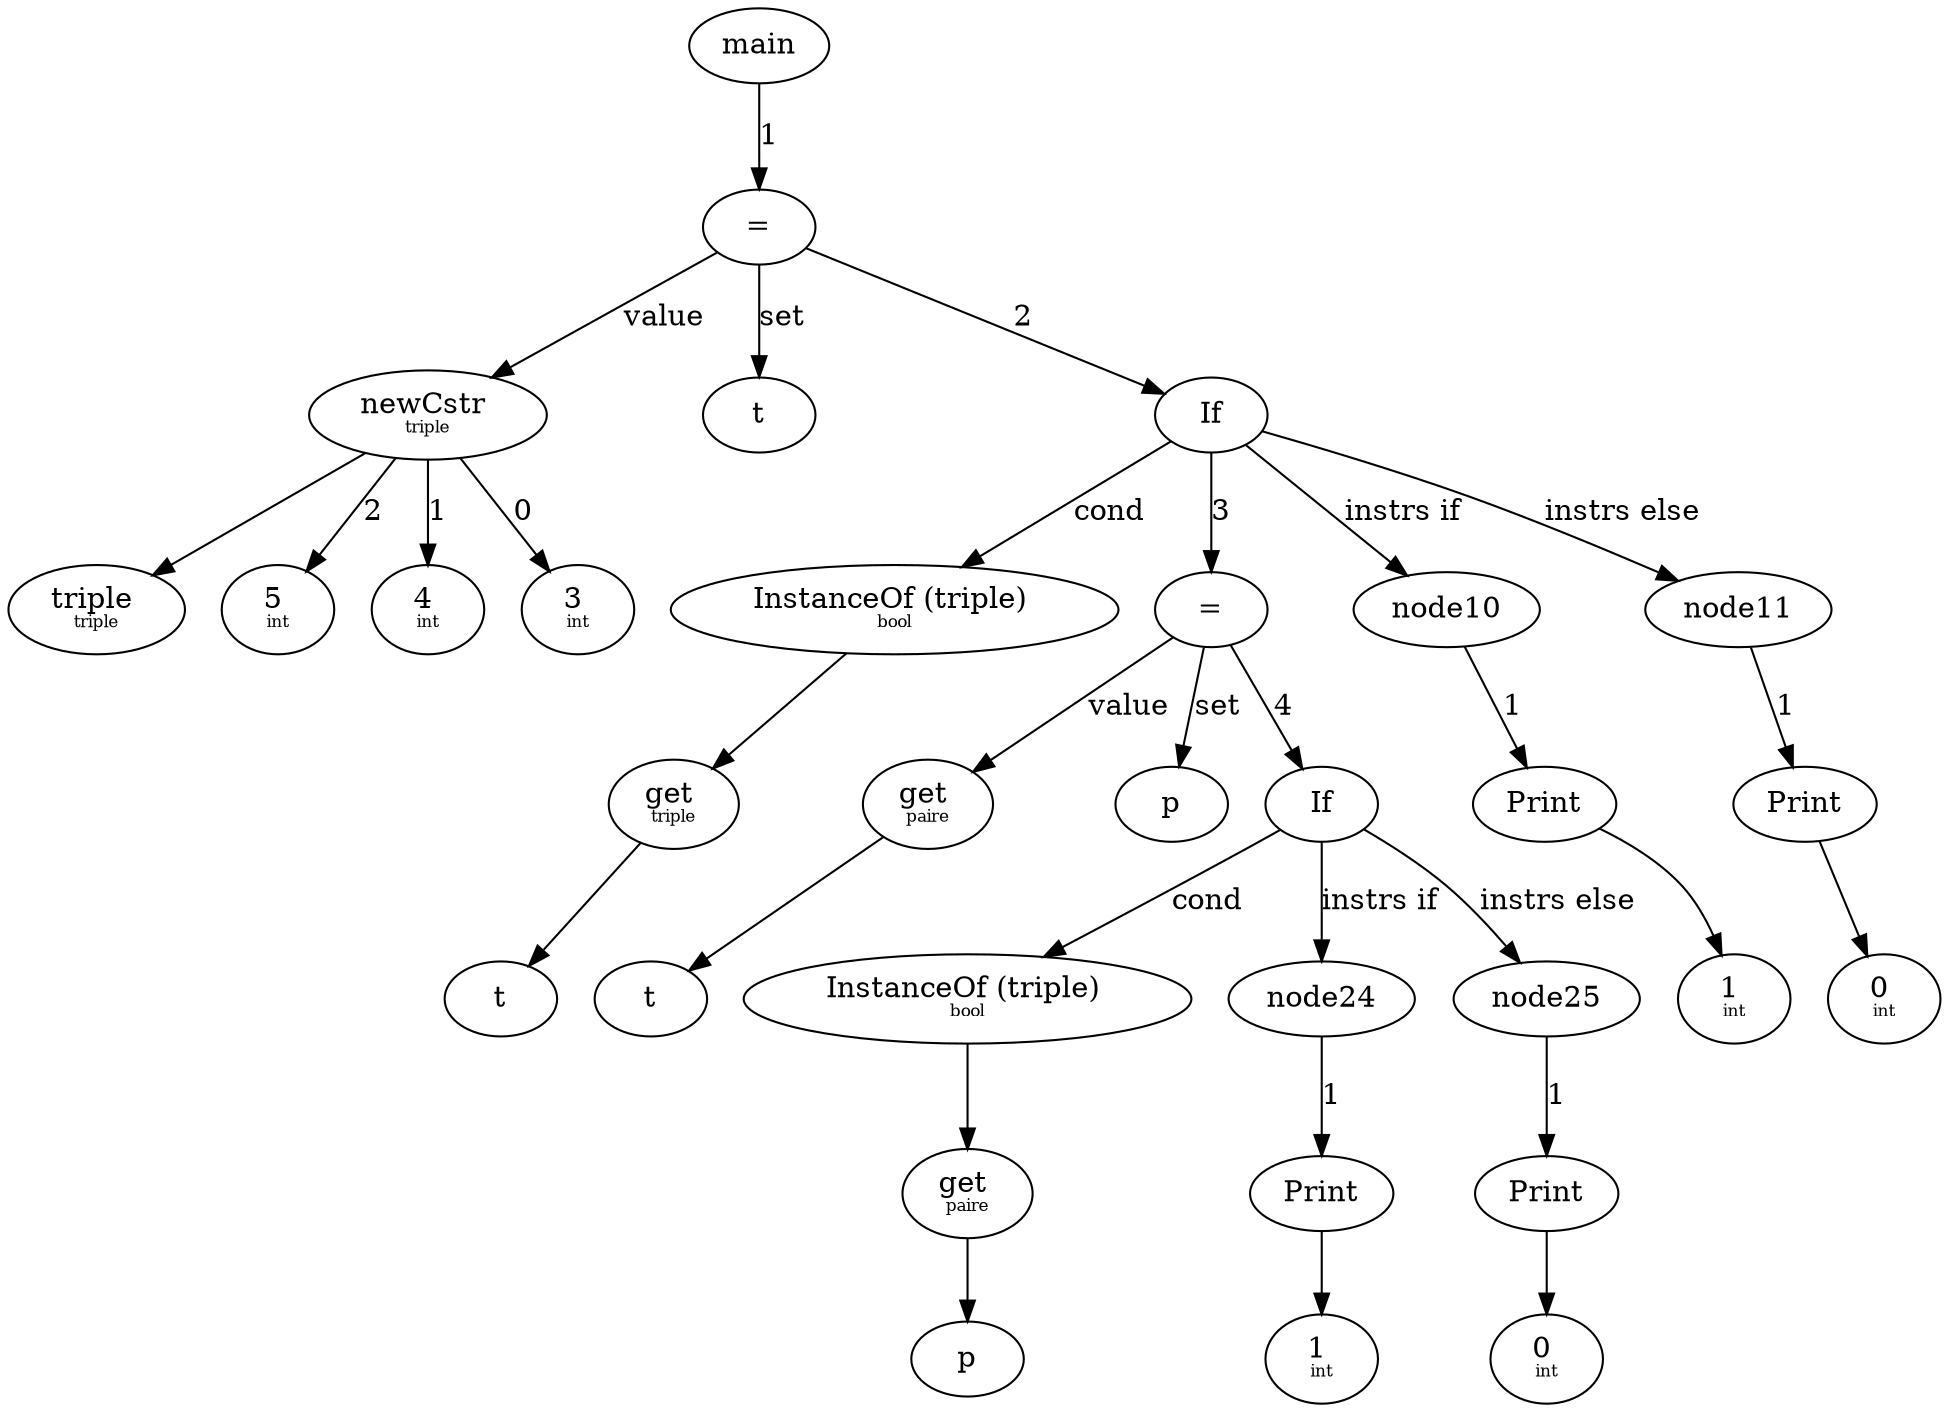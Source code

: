 digraph AST {
  node0 [label="main"];
  node1 [label="="];
  node2 [label=<newCstr <BR/><FONT POINT-SIZE="8.0">triple</FONT>>];
  node4 [label=<triple <BR/><FONT POINT-SIZE="8.0">triple</FONT>>];
  node7 [label=<5 <BR/><FONT POINT-SIZE="8.0">int</FONT>>];
  node6 [label=<4 <BR/><FONT POINT-SIZE="8.0">int</FONT>>];
  node5 [label=<3 <BR/><FONT POINT-SIZE="8.0">int</FONT>>];
  node3 [label="t"];
  node8 [label="If"];
  node9 [label=<InstanceOf (triple) <BR/><FONT POINT-SIZE="8.0">bool</FONT>>];
  node12 [label=<get <BR/><FONT POINT-SIZE="8.0">triple</FONT>>];
  node13 [label="t"];
  node14 [label="Print"];
  node15 [label=<1 <BR/><FONT POINT-SIZE="8.0">int</FONT>>];
  node16 [label="Print"];
  node17 [label=<0 <BR/><FONT POINT-SIZE="8.0">int</FONT>>];
  node18 [label="="];
  node19 [label=<get <BR/><FONT POINT-SIZE="8.0">paire</FONT>>];
  node21 [label="t"];
  node20 [label="p"];
  node22 [label="If"];
  node23 [label=<InstanceOf (triple) <BR/><FONT POINT-SIZE="8.0">bool</FONT>>];
  node26 [label=<get <BR/><FONT POINT-SIZE="8.0">paire</FONT>>];
  node27 [label="p"];
  node28 [label="Print"];
  node29 [label=<1 <BR/><FONT POINT-SIZE="8.0">int</FONT>>];
  node30 [label="Print"];
  node31 [label=<0 <BR/><FONT POINT-SIZE="8.0">int</FONT>>];
  node1 -> node2 [label="value"];
  node1 -> node3 [label="set"];
  node2 -> node4;
  node2 -> node5 [label="0"];
  node2 -> node6 [label="1"];
  node2 -> node7 [label="2"];
  node0 -> node1 [label="1"];
  node8 -> node9 [label="cond"];
  node8 -> node10 [label="instrs if"];
  node8 -> node11 [label="instrs else"];
  node9 -> node12;
  node12 -> node13;
  node14 -> node15;
  node10 -> node14 [label="1"];
  node16 -> node17;
  node11 -> node16 [label="1"];
  node1 -> node8 [label="2"];
  node18 -> node19 [label="value"];
  node18 -> node20 [label="set"];
  node19 -> node21;
  node8 -> node18 [label="3"];
  node22 -> node23 [label="cond"];
  node22 -> node24 [label="instrs if"];
  node22 -> node25 [label="instrs else"];
  node23 -> node26;
  node26 -> node27;
  node28 -> node29;
  node24 -> node28 [label="1"];
  node30 -> node31;
  node25 -> node30 [label="1"];
  node18 -> node22 [label="4"];
}